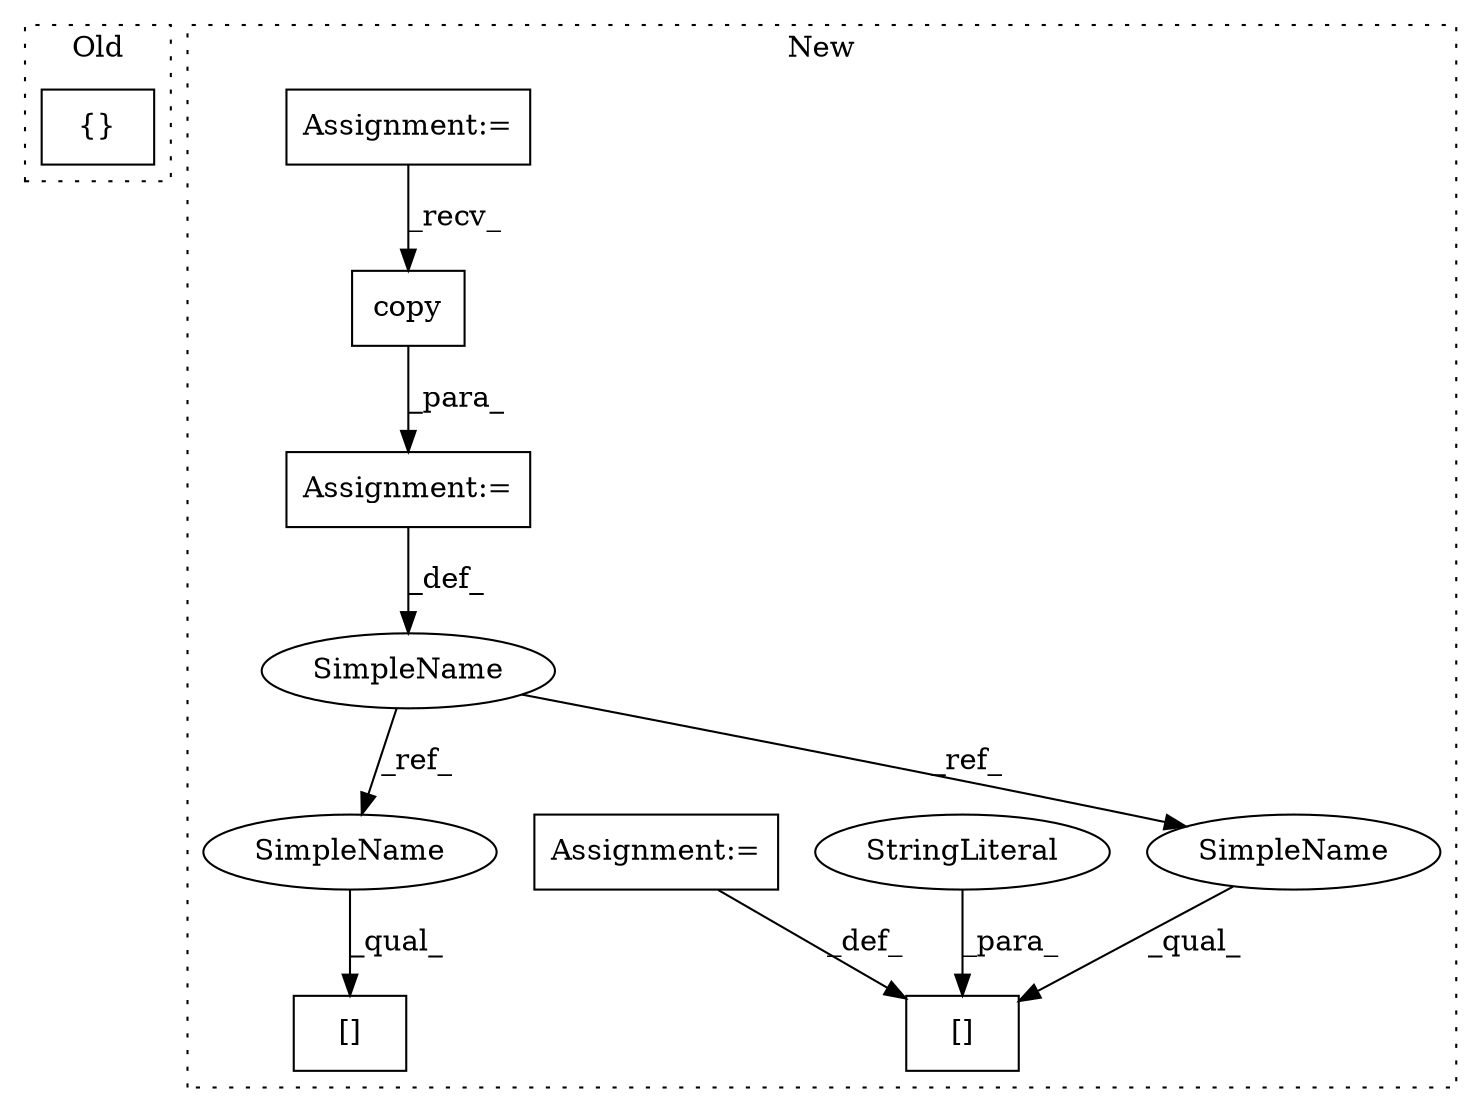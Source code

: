 digraph G {
subgraph cluster0 {
1 [label="{}" a="4" s="417" l="2" shape="box"];
label = "Old";
style="dotted";
}
subgraph cluster1 {
2 [label="copy" a="32" s="450,465" l="5,1" shape="box"];
3 [label="Assignment:=" a="7" s="444" l="1" shape="box"];
4 [label="[]" a="2" s="919,946" l="15,1" shape="box"];
5 [label="StringLiteral" a="45" s="934" l="12" shape="ellipse"];
6 [label="Assignment:=" a="7" s="947" l="1" shape="box"];
7 [label="Assignment:=" a="7" s="420" l="4" shape="box"];
8 [label="[]" a="2" s="768,786" l="15,1" shape="box"];
9 [label="SimpleName" a="42" s="430" l="14" shape="ellipse"];
10 [label="SimpleName" a="42" s="919" l="14" shape="ellipse"];
11 [label="SimpleName" a="42" s="768" l="14" shape="ellipse"];
label = "New";
style="dotted";
}
2 -> 3 [label="_para_"];
3 -> 9 [label="_def_"];
5 -> 4 [label="_para_"];
6 -> 4 [label="_def_"];
7 -> 2 [label="_recv_"];
9 -> 11 [label="_ref_"];
9 -> 10 [label="_ref_"];
10 -> 4 [label="_qual_"];
11 -> 8 [label="_qual_"];
}